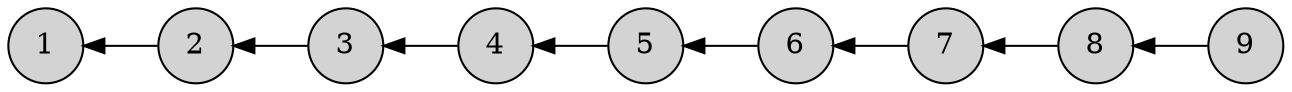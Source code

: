 
digraph {
rankdir=RL;
node [shape = circle; style = filled;];
1->2;
2->3;
3->4;
4->5;
5->6;
6->7;
7->8;
8->9;
1 [label="9";]
2 [label="8";]
3 [label="7";]
4 [label="6";]
5 [label="5";]
6 [label="4";]
7 [label="3";]
8 [label="2";]
9 [label="1";]
}

